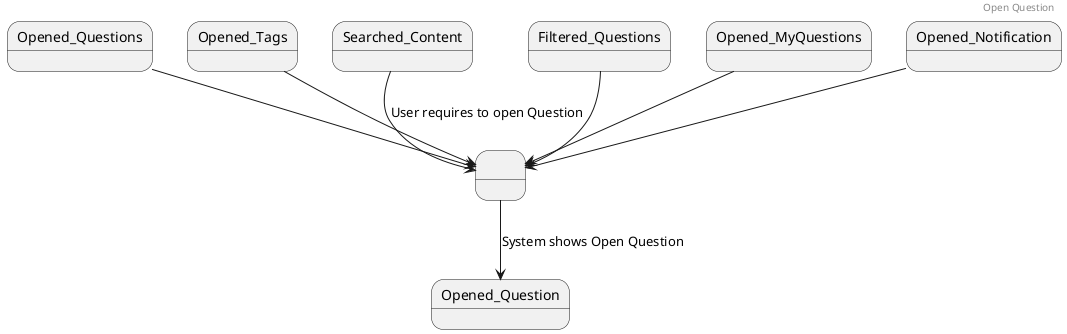 @startuml

header Open Question

state " " as s1

Opened_Questions -down-> s1
Opened_Tags -down-> s1
Searched_Content -down-> s1 : User requires to open Question
Filtered_Questions -down-> s1
Opened_MyQuestions -down-> s1
Opened_Notification -down-> s1

s1 -down-> Opened_Question : System shows Open Question

@enduml